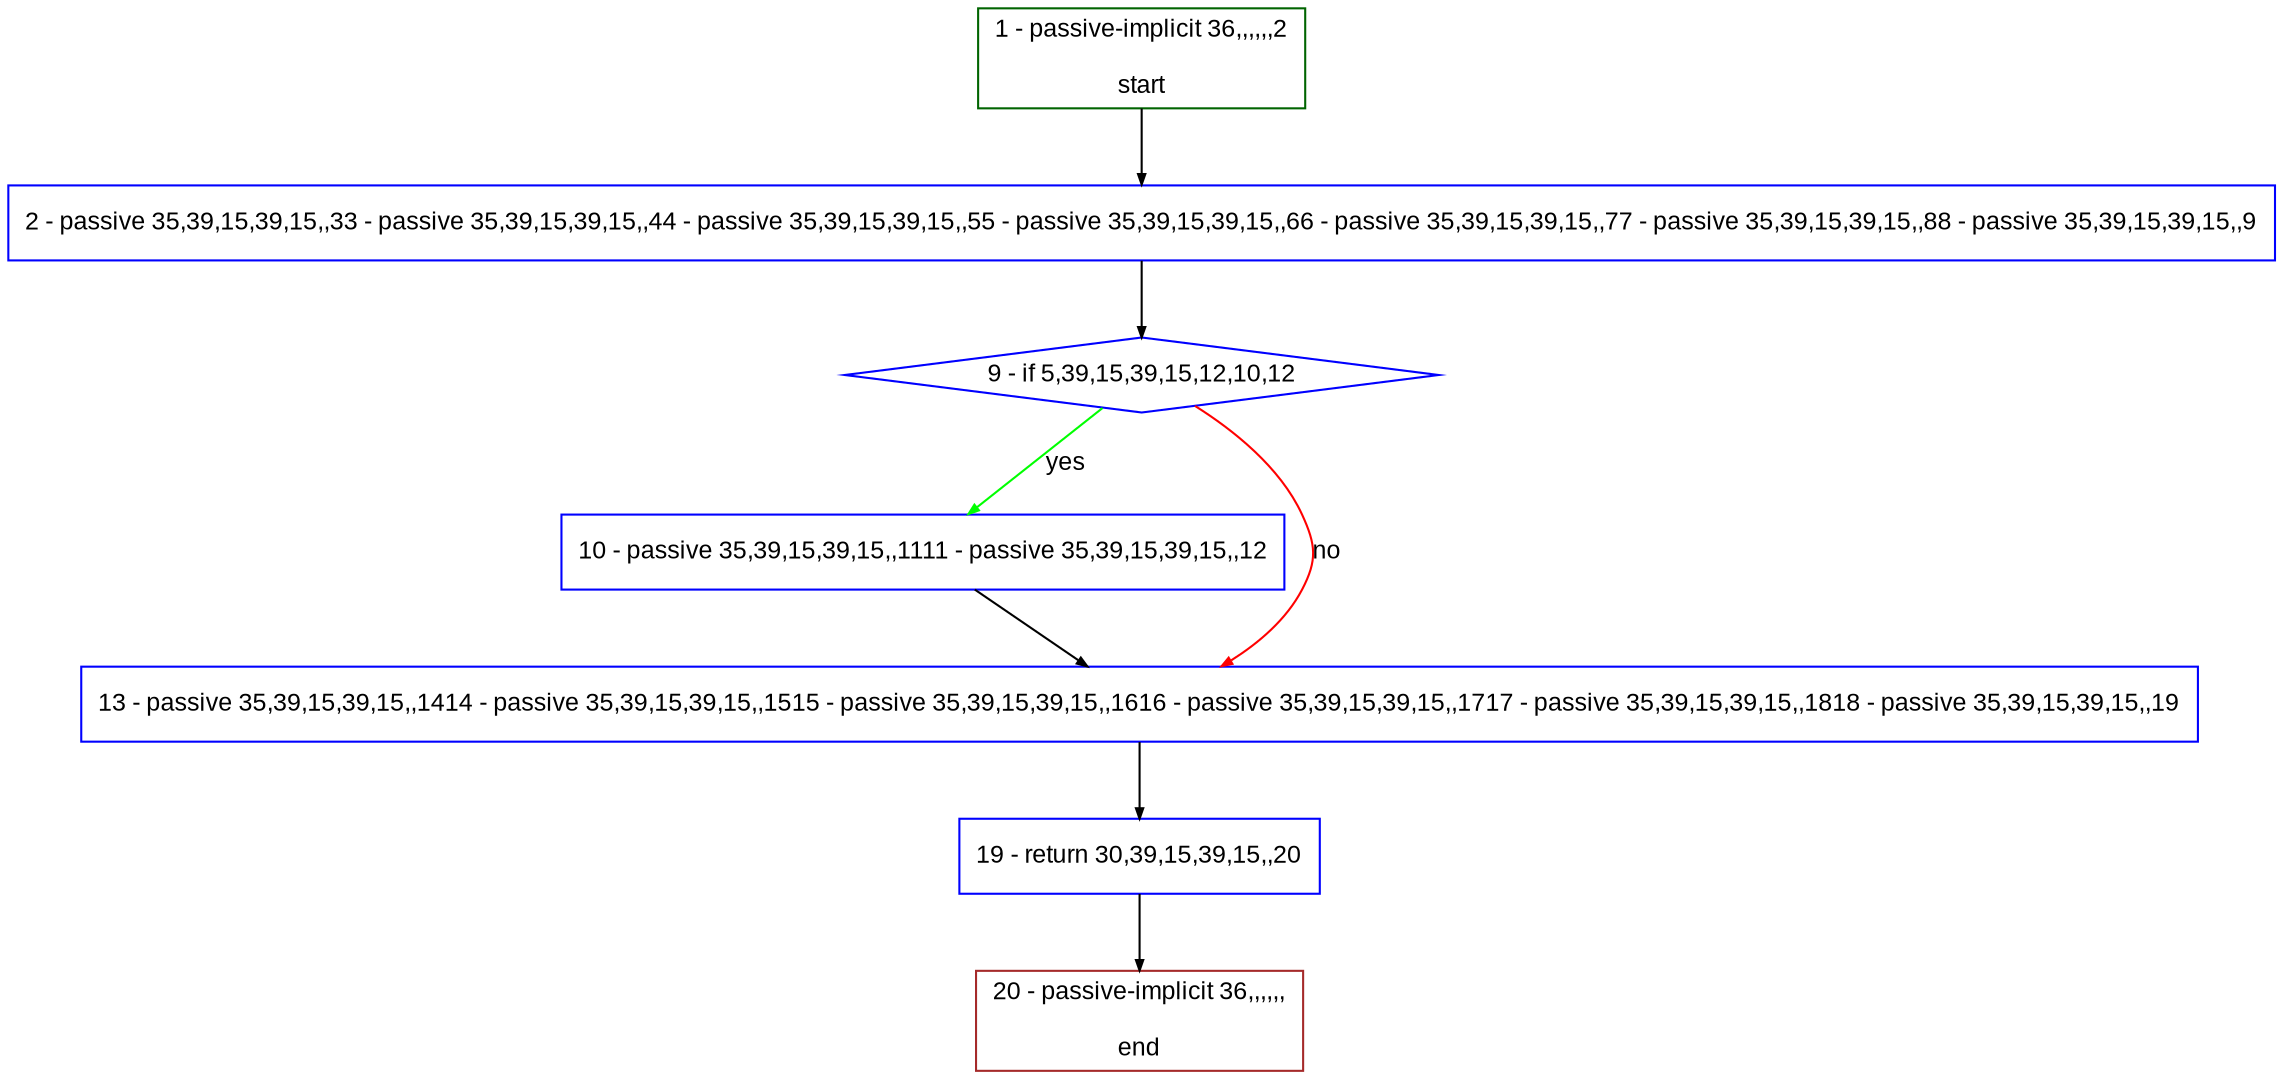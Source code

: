 digraph "" {
  graph [bgcolor="white", fillcolor="#FFFFCC", pack="true", packmode="clust", fontname="Arial", label="", fontsize="12", compound="true", style="rounded,filled"];
  node [node_initialized="no", fillcolor="white", fontname="Arial", label="", color="grey", fontsize="12", fixedsize="false", compound="true", shape="rectangle", style="filled"];
  edge [arrowtail="none", lhead="", fontcolor="black", fontname="Arial", label="", color="black", fontsize="12", arrowhead="normal", arrowsize="0.5", compound="true", ltail="", dir="forward"];
  __N1 [fillcolor="#ffffff", label="2 - passive 35,39,15,39,15,,33 - passive 35,39,15,39,15,,44 - passive 35,39,15,39,15,,55 - passive 35,39,15,39,15,,66 - passive 35,39,15,39,15,,77 - passive 35,39,15,39,15,,88 - passive 35,39,15,39,15,,9", color="#0000ff", shape="box", style="filled"];
  __N2 [fillcolor="#ffffff", label="1 - passive-implicit 36,,,,,,2\n\nstart", color="#006400", shape="box", style="filled"];
  __N3 [fillcolor="#ffffff", label="9 - if 5,39,15,39,15,12,10,12", color="#0000ff", shape="diamond", style="filled"];
  __N4 [fillcolor="#ffffff", label="10 - passive 35,39,15,39,15,,1111 - passive 35,39,15,39,15,,12", color="#0000ff", shape="box", style="filled"];
  __N5 [fillcolor="#ffffff", label="13 - passive 35,39,15,39,15,,1414 - passive 35,39,15,39,15,,1515 - passive 35,39,15,39,15,,1616 - passive 35,39,15,39,15,,1717 - passive 35,39,15,39,15,,1818 - passive 35,39,15,39,15,,19", color="#0000ff", shape="box", style="filled"];
  __N6 [fillcolor="#ffffff", label="19 - return 30,39,15,39,15,,20", color="#0000ff", shape="box", style="filled"];
  __N7 [fillcolor="#ffffff", label="20 - passive-implicit 36,,,,,,\n\nend", color="#a52a2a", shape="box", style="filled"];
  __N2 -> __N1 [arrowtail="none", color="#000000", label="", arrowhead="normal", dir="forward"];
  __N1 -> __N3 [arrowtail="none", color="#000000", label="", arrowhead="normal", dir="forward"];
  __N3 -> __N4 [arrowtail="none", color="#00ff00", label="yes", arrowhead="normal", dir="forward"];
  __N3 -> __N5 [arrowtail="none", color="#ff0000", label="no", arrowhead="normal", dir="forward"];
  __N4 -> __N5 [arrowtail="none", color="#000000", label="", arrowhead="normal", dir="forward"];
  __N5 -> __N6 [arrowtail="none", color="#000000", label="", arrowhead="normal", dir="forward"];
  __N6 -> __N7 [arrowtail="none", color="#000000", label="", arrowhead="normal", dir="forward"];
}
